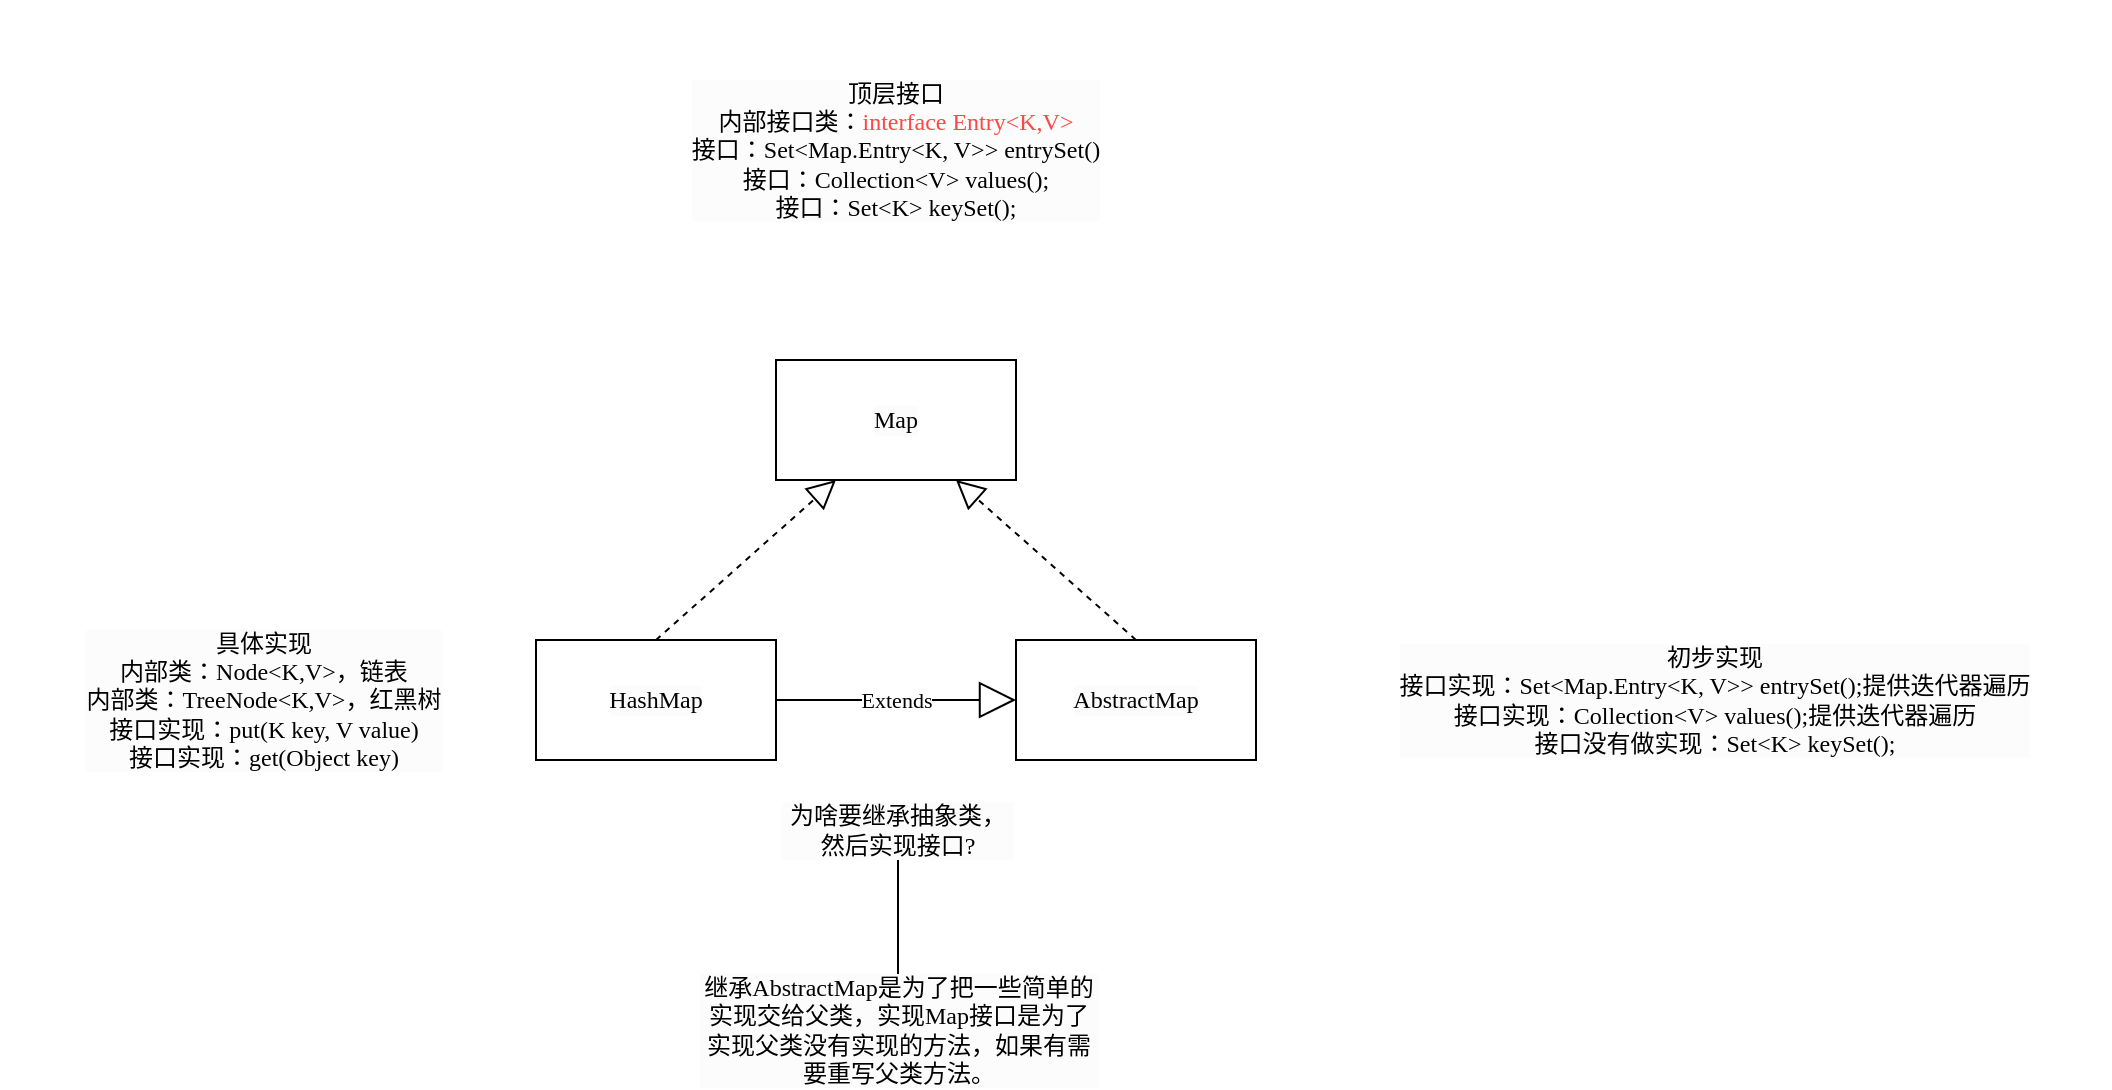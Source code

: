 <mxfile version="16.2.4" type="github">
  <diagram id="LDN4kRDbuYGVZ3FLL6nX" name="第 1 页">
    <mxGraphModel dx="1865" dy="617" grid="1" gridSize="10" guides="1" tooltips="1" connect="1" arrows="1" fold="1" page="1" pageScale="1" pageWidth="827" pageHeight="1169" math="0" shadow="0">
      <root>
        <mxCell id="0" />
        <mxCell id="1" parent="0" />
        <mxCell id="rr6FPmNwq4bUay-tGT4d-6" value="AbstractMap" style="rounded=0;whiteSpace=wrap;html=1;labelBackgroundColor=#FCFCFC;fontFamily=Verdana;" parent="1" vertex="1">
          <mxGeometry x="478" y="490" width="120" height="60" as="geometry" />
        </mxCell>
        <mxCell id="rr6FPmNwq4bUay-tGT4d-7" value="Map" style="rounded=0;whiteSpace=wrap;html=1;labelBackgroundColor=#FCFCFC;fontFamily=Verdana;" parent="1" vertex="1">
          <mxGeometry x="358" y="350" width="120" height="60" as="geometry" />
        </mxCell>
        <mxCell id="rr6FPmNwq4bUay-tGT4d-8" value="HashMap" style="rounded=0;whiteSpace=wrap;html=1;labelBackgroundColor=#FCFCFC;fontFamily=Verdana;" parent="1" vertex="1">
          <mxGeometry x="238" y="490" width="120" height="60" as="geometry" />
        </mxCell>
        <mxCell id="rr6FPmNwq4bUay-tGT4d-11" value="" style="endArrow=block;dashed=1;endFill=0;endSize=12;html=1;rounded=0;fontFamily=Verdana;entryX=0.25;entryY=1;entryDx=0;entryDy=0;exitX=0.5;exitY=0;exitDx=0;exitDy=0;" parent="1" source="rr6FPmNwq4bUay-tGT4d-8" target="rr6FPmNwq4bUay-tGT4d-7" edge="1">
          <mxGeometry width="160" relative="1" as="geometry">
            <mxPoint x="568" y="650" as="sourcePoint" />
            <mxPoint x="688" y="450" as="targetPoint" />
          </mxGeometry>
        </mxCell>
        <mxCell id="rr6FPmNwq4bUay-tGT4d-12" value="" style="endArrow=block;dashed=1;endFill=0;endSize=12;html=1;rounded=0;fontFamily=Verdana;entryX=0.75;entryY=1;entryDx=0;entryDy=0;exitX=0.5;exitY=0;exitDx=0;exitDy=0;" parent="1" source="rr6FPmNwq4bUay-tGT4d-6" target="rr6FPmNwq4bUay-tGT4d-7" edge="1">
          <mxGeometry width="160" relative="1" as="geometry">
            <mxPoint x="528" y="450" as="sourcePoint" />
            <mxPoint x="688" y="450" as="targetPoint" />
          </mxGeometry>
        </mxCell>
        <mxCell id="rr6FPmNwq4bUay-tGT4d-13" value="Extends" style="endArrow=block;endSize=16;endFill=0;html=1;rounded=0;fontFamily=Verdana;exitX=1;exitY=0.5;exitDx=0;exitDy=0;entryX=0;entryY=0.5;entryDx=0;entryDy=0;" parent="1" source="rr6FPmNwq4bUay-tGT4d-8" target="rr6FPmNwq4bUay-tGT4d-6" edge="1">
          <mxGeometry width="160" relative="1" as="geometry">
            <mxPoint x="528" y="450" as="sourcePoint" />
            <mxPoint x="688" y="450" as="targetPoint" />
          </mxGeometry>
        </mxCell>
        <mxCell id="rr6FPmNwq4bUay-tGT4d-15" value="顶层接口&lt;br&gt;内部接口类：&lt;font color=&quot;#ff4545&quot;&gt;interface Entry&amp;lt;K,V&amp;gt;&lt;/font&gt;&lt;br&gt;接口：Set&amp;lt;Map.Entry&amp;lt;K, V&amp;gt;&amp;gt; entrySet()&lt;br&gt;接口：Collection&amp;lt;V&amp;gt; values();&lt;br&gt;接口：Set&amp;lt;K&amp;gt; keySet();" style="text;html=1;strokeColor=none;fillColor=none;align=center;verticalAlign=middle;whiteSpace=wrap;rounded=0;labelBackgroundColor=#FCFCFC;fontFamily=Verdana;" parent="1" vertex="1">
          <mxGeometry x="186" y="170" width="464" height="150" as="geometry" />
        </mxCell>
        <mxCell id="rr6FPmNwq4bUay-tGT4d-16" value="初步实现&lt;br&gt;接口实现：Set&amp;lt;Map.Entry&amp;lt;K, V&amp;gt;&amp;gt; entrySet();提供迭代器遍历&lt;br&gt;接口实现：Collection&amp;lt;V&amp;gt; values();提供迭代器遍历&lt;br&gt;接口没有做实现：Set&amp;lt;K&amp;gt; keySet();" style="text;html=1;strokeColor=none;fillColor=none;align=center;verticalAlign=middle;whiteSpace=wrap;rounded=0;labelBackgroundColor=#FCFCFC;fontFamily=Verdana;" parent="1" vertex="1">
          <mxGeometry x="630" y="505" width="395" height="30" as="geometry" />
        </mxCell>
        <mxCell id="rr6FPmNwq4bUay-tGT4d-17" value="具体实现&lt;br&gt;内部类：Node&amp;lt;K,V&amp;gt;，链表&lt;br&gt;内部类：TreeNode&amp;lt;K,V&amp;gt;，红黑树&lt;br&gt;接口实现：put(K key, V value)&lt;br&gt;接口实现：get(Object key)" style="text;html=1;strokeColor=none;fillColor=none;align=center;verticalAlign=middle;whiteSpace=wrap;rounded=0;labelBackgroundColor=#FCFCFC;fontFamily=Verdana;" parent="1" vertex="1">
          <mxGeometry x="-30" y="505" width="264" height="30" as="geometry" />
        </mxCell>
        <mxCell id="U5Z04WTkSFPaZyKr4ec7-4" value="" style="edgeStyle=orthogonalEdgeStyle;rounded=0;orthogonalLoop=1;jettySize=auto;html=1;fontFamily=Verdana;fontColor=#000000;" parent="1" source="U5Z04WTkSFPaZyKr4ec7-2" target="U5Z04WTkSFPaZyKr4ec7-3" edge="1">
          <mxGeometry relative="1" as="geometry" />
        </mxCell>
        <mxCell id="U5Z04WTkSFPaZyKr4ec7-2" value="为啥要继承抽象类，然后实现接口?" style="text;html=1;strokeColor=none;fillColor=none;align=center;verticalAlign=middle;whiteSpace=wrap;rounded=0;labelBackgroundColor=#FCFCFC;fontFamily=Verdana;fontColor=#000000;" parent="1" vertex="1">
          <mxGeometry x="360" y="570" width="118" height="30" as="geometry" />
        </mxCell>
        <mxCell id="U5Z04WTkSFPaZyKr4ec7-3" value="继承AbstractMap是为了把一些简单的实现交给父类，实现Map接口是为了实现父类没有实现的方法，如果有需要重写父类方法。" style="text;html=1;strokeColor=none;fillColor=none;align=center;verticalAlign=middle;whiteSpace=wrap;rounded=0;labelBackgroundColor=#FCFCFC;fontFamily=Verdana;fontColor=#000000;" parent="1" vertex="1">
          <mxGeometry x="318.5" y="670" width="201" height="30" as="geometry" />
        </mxCell>
      </root>
    </mxGraphModel>
  </diagram>
</mxfile>
